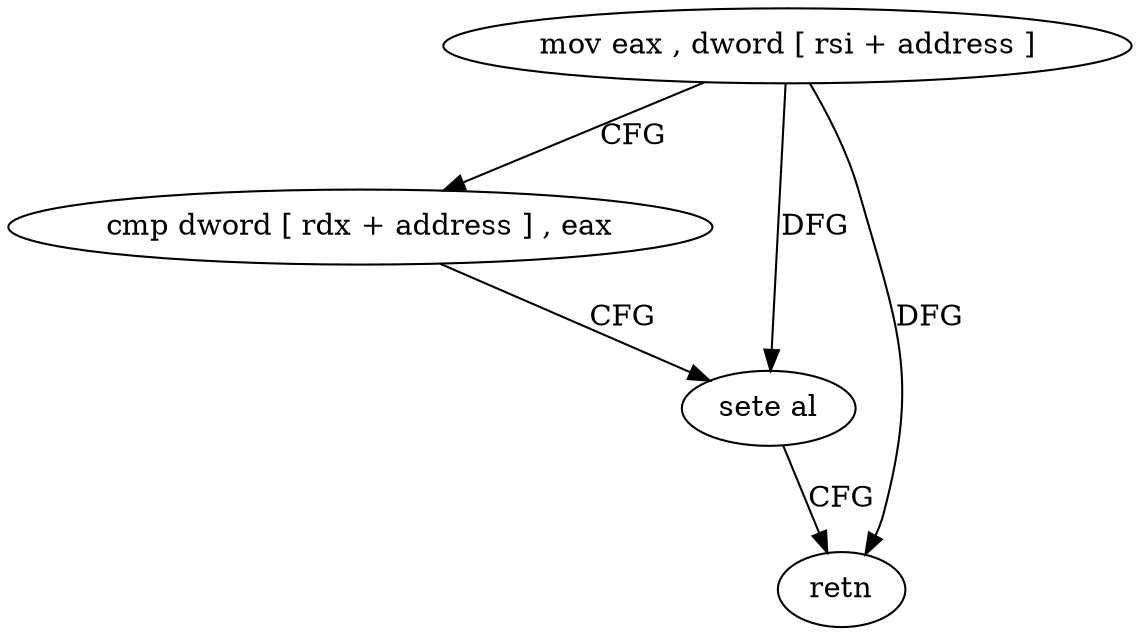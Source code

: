 digraph "func" {
"4214489" [label = "mov eax , dword [ rsi + address ]" ]
"4214492" [label = "cmp dword [ rdx + address ] , eax" ]
"4214495" [label = "sete al" ]
"4214498" [label = "retn" ]
"4214489" -> "4214492" [ label = "CFG" ]
"4214489" -> "4214495" [ label = "DFG" ]
"4214489" -> "4214498" [ label = "DFG" ]
"4214492" -> "4214495" [ label = "CFG" ]
"4214495" -> "4214498" [ label = "CFG" ]
}
